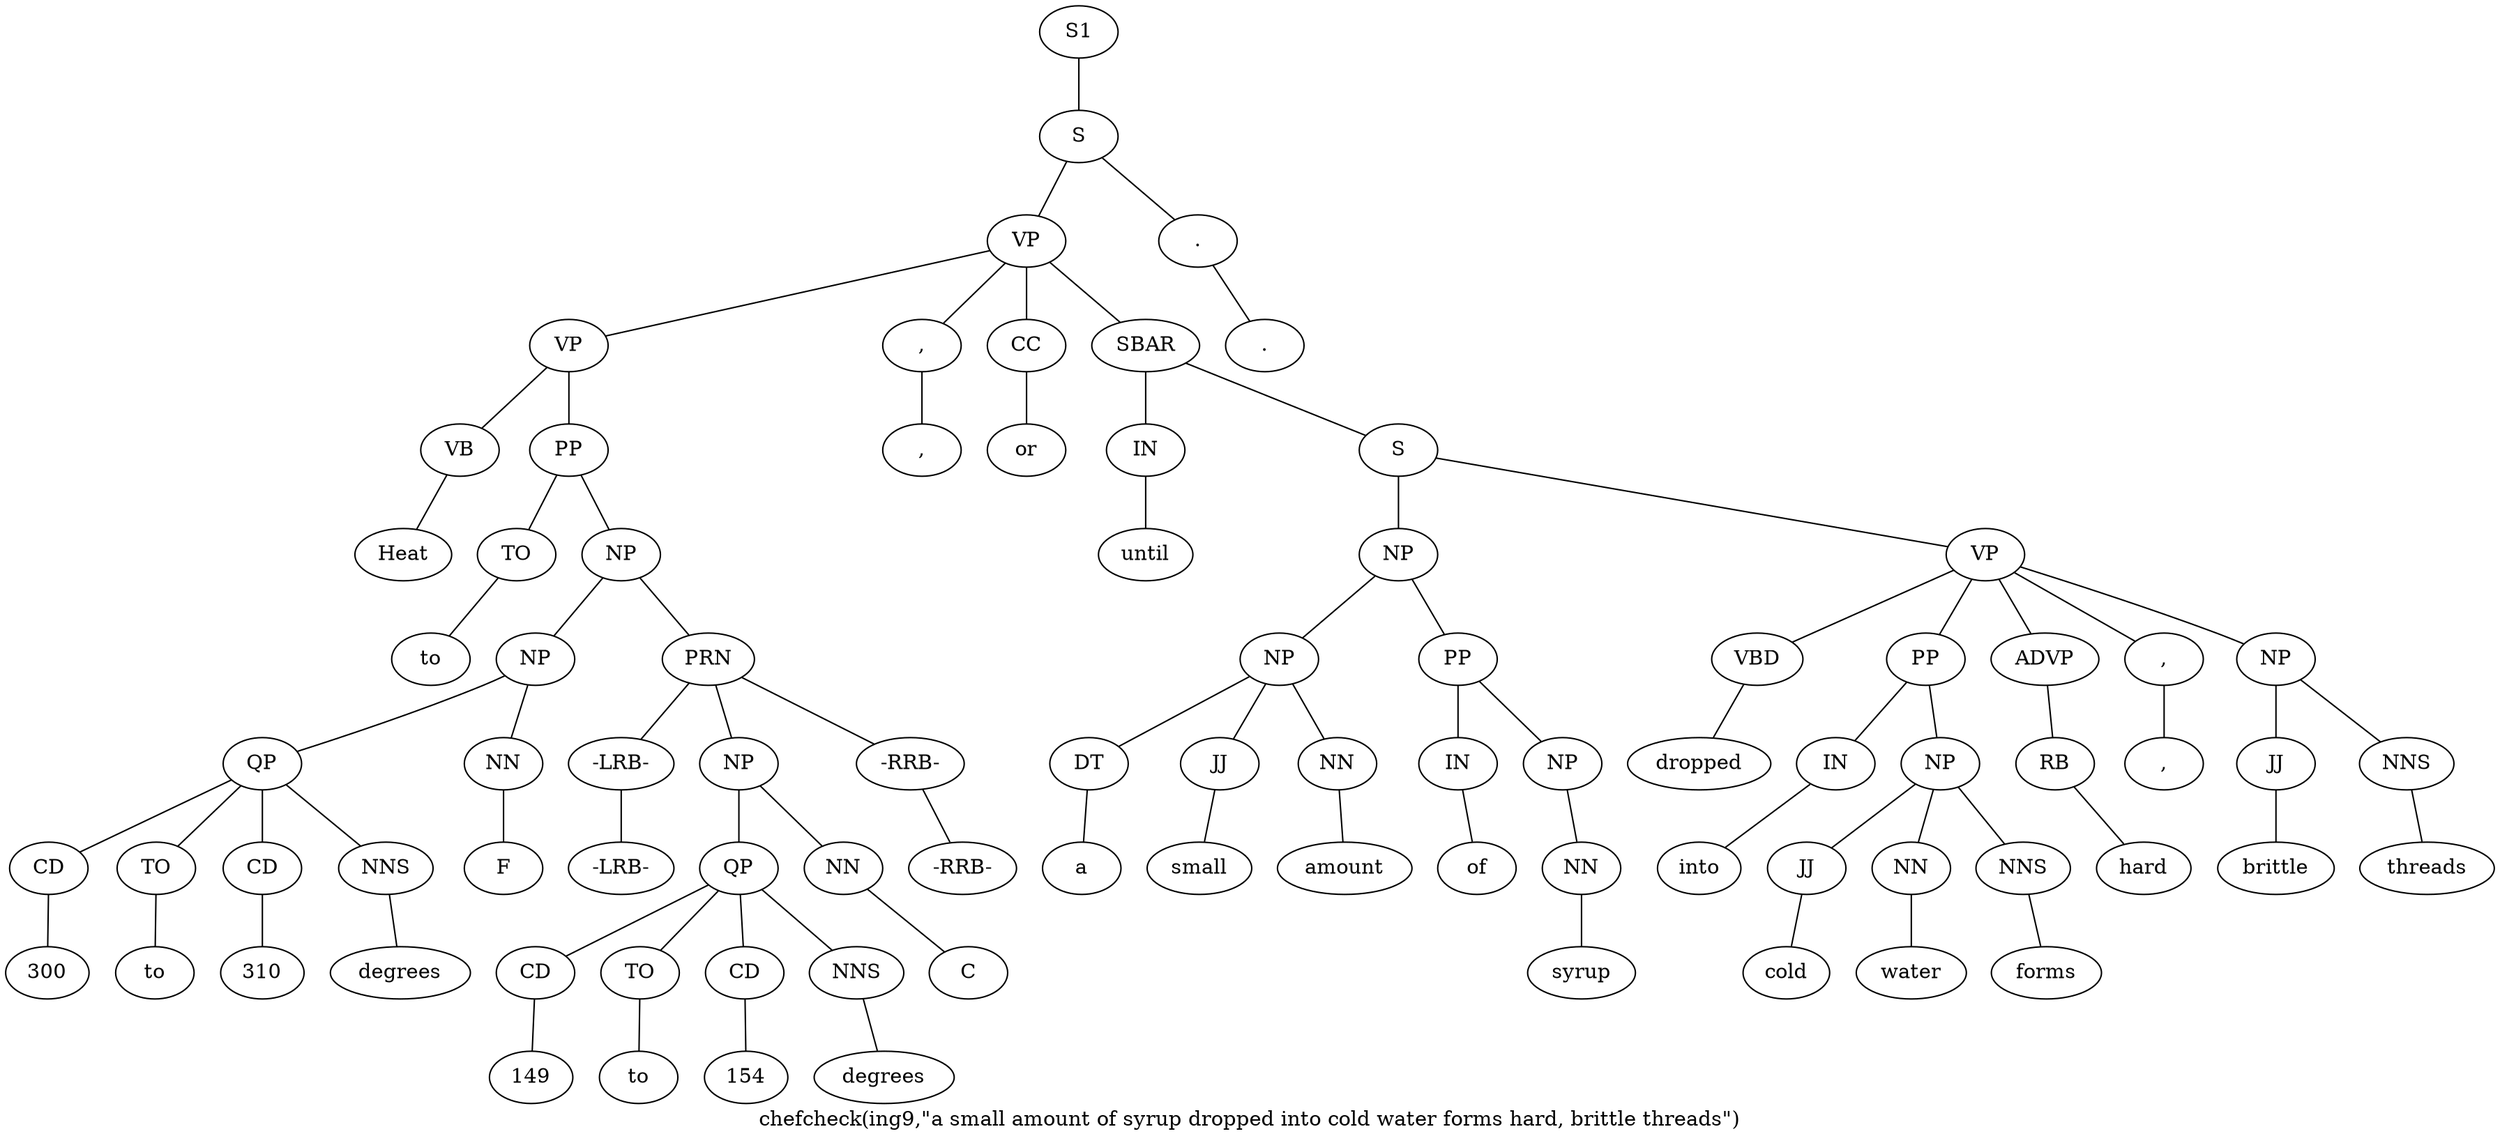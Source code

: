 graph SyntaxGraph {
	label = "chefcheck(ing9,\"a small amount of syrup dropped into cold water forms hard, brittle threads\")";
	Node0 [label="S1"];
	Node1 [label="S"];
	Node2 [label="VP"];
	Node3 [label="VP"];
	Node4 [label="VB"];
	Node5 [label="Heat"];
	Node6 [label="PP"];
	Node7 [label="TO"];
	Node8 [label="to"];
	Node9 [label="NP"];
	Node10 [label="NP"];
	Node11 [label="QP"];
	Node12 [label="CD"];
	Node13 [label="300"];
	Node14 [label="TO"];
	Node15 [label="to"];
	Node16 [label="CD"];
	Node17 [label="310"];
	Node18 [label="NNS"];
	Node19 [label="degrees"];
	Node20 [label="NN"];
	Node21 [label="F"];
	Node22 [label="PRN"];
	Node23 [label="-LRB-"];
	Node24 [label="-LRB-"];
	Node25 [label="NP"];
	Node26 [label="QP"];
	Node27 [label="CD"];
	Node28 [label="149"];
	Node29 [label="TO"];
	Node30 [label="to"];
	Node31 [label="CD"];
	Node32 [label="154"];
	Node33 [label="NNS"];
	Node34 [label="degrees"];
	Node35 [label="NN"];
	Node36 [label="C"];
	Node37 [label="-RRB-"];
	Node38 [label="-RRB-"];
	Node39 [label=","];
	Node40 [label=","];
	Node41 [label="CC"];
	Node42 [label="or"];
	Node43 [label="SBAR"];
	Node44 [label="IN"];
	Node45 [label="until"];
	Node46 [label="S"];
	Node47 [label="NP"];
	Node48 [label="NP"];
	Node49 [label="DT"];
	Node50 [label="a"];
	Node51 [label="JJ"];
	Node52 [label="small"];
	Node53 [label="NN"];
	Node54 [label="amount"];
	Node55 [label="PP"];
	Node56 [label="IN"];
	Node57 [label="of"];
	Node58 [label="NP"];
	Node59 [label="NN"];
	Node60 [label="syrup"];
	Node61 [label="VP"];
	Node62 [label="VBD"];
	Node63 [label="dropped"];
	Node64 [label="PP"];
	Node65 [label="IN"];
	Node66 [label="into"];
	Node67 [label="NP"];
	Node68 [label="JJ"];
	Node69 [label="cold"];
	Node70 [label="NN"];
	Node71 [label="water"];
	Node72 [label="NNS"];
	Node73 [label="forms"];
	Node74 [label="ADVP"];
	Node75 [label="RB"];
	Node76 [label="hard"];
	Node77 [label=","];
	Node78 [label=","];
	Node79 [label="NP"];
	Node80 [label="JJ"];
	Node81 [label="brittle"];
	Node82 [label="NNS"];
	Node83 [label="threads"];
	Node84 [label="."];
	Node85 [label="."];

	Node0 -- Node1;
	Node1 -- Node2;
	Node1 -- Node84;
	Node2 -- Node3;
	Node2 -- Node39;
	Node2 -- Node41;
	Node2 -- Node43;
	Node3 -- Node4;
	Node3 -- Node6;
	Node4 -- Node5;
	Node6 -- Node7;
	Node6 -- Node9;
	Node7 -- Node8;
	Node9 -- Node10;
	Node9 -- Node22;
	Node10 -- Node11;
	Node10 -- Node20;
	Node11 -- Node12;
	Node11 -- Node14;
	Node11 -- Node16;
	Node11 -- Node18;
	Node12 -- Node13;
	Node14 -- Node15;
	Node16 -- Node17;
	Node18 -- Node19;
	Node20 -- Node21;
	Node22 -- Node23;
	Node22 -- Node25;
	Node22 -- Node37;
	Node23 -- Node24;
	Node25 -- Node26;
	Node25 -- Node35;
	Node26 -- Node27;
	Node26 -- Node29;
	Node26 -- Node31;
	Node26 -- Node33;
	Node27 -- Node28;
	Node29 -- Node30;
	Node31 -- Node32;
	Node33 -- Node34;
	Node35 -- Node36;
	Node37 -- Node38;
	Node39 -- Node40;
	Node41 -- Node42;
	Node43 -- Node44;
	Node43 -- Node46;
	Node44 -- Node45;
	Node46 -- Node47;
	Node46 -- Node61;
	Node47 -- Node48;
	Node47 -- Node55;
	Node48 -- Node49;
	Node48 -- Node51;
	Node48 -- Node53;
	Node49 -- Node50;
	Node51 -- Node52;
	Node53 -- Node54;
	Node55 -- Node56;
	Node55 -- Node58;
	Node56 -- Node57;
	Node58 -- Node59;
	Node59 -- Node60;
	Node61 -- Node62;
	Node61 -- Node64;
	Node61 -- Node74;
	Node61 -- Node77;
	Node61 -- Node79;
	Node62 -- Node63;
	Node64 -- Node65;
	Node64 -- Node67;
	Node65 -- Node66;
	Node67 -- Node68;
	Node67 -- Node70;
	Node67 -- Node72;
	Node68 -- Node69;
	Node70 -- Node71;
	Node72 -- Node73;
	Node74 -- Node75;
	Node75 -- Node76;
	Node77 -- Node78;
	Node79 -- Node80;
	Node79 -- Node82;
	Node80 -- Node81;
	Node82 -- Node83;
	Node84 -- Node85;
}